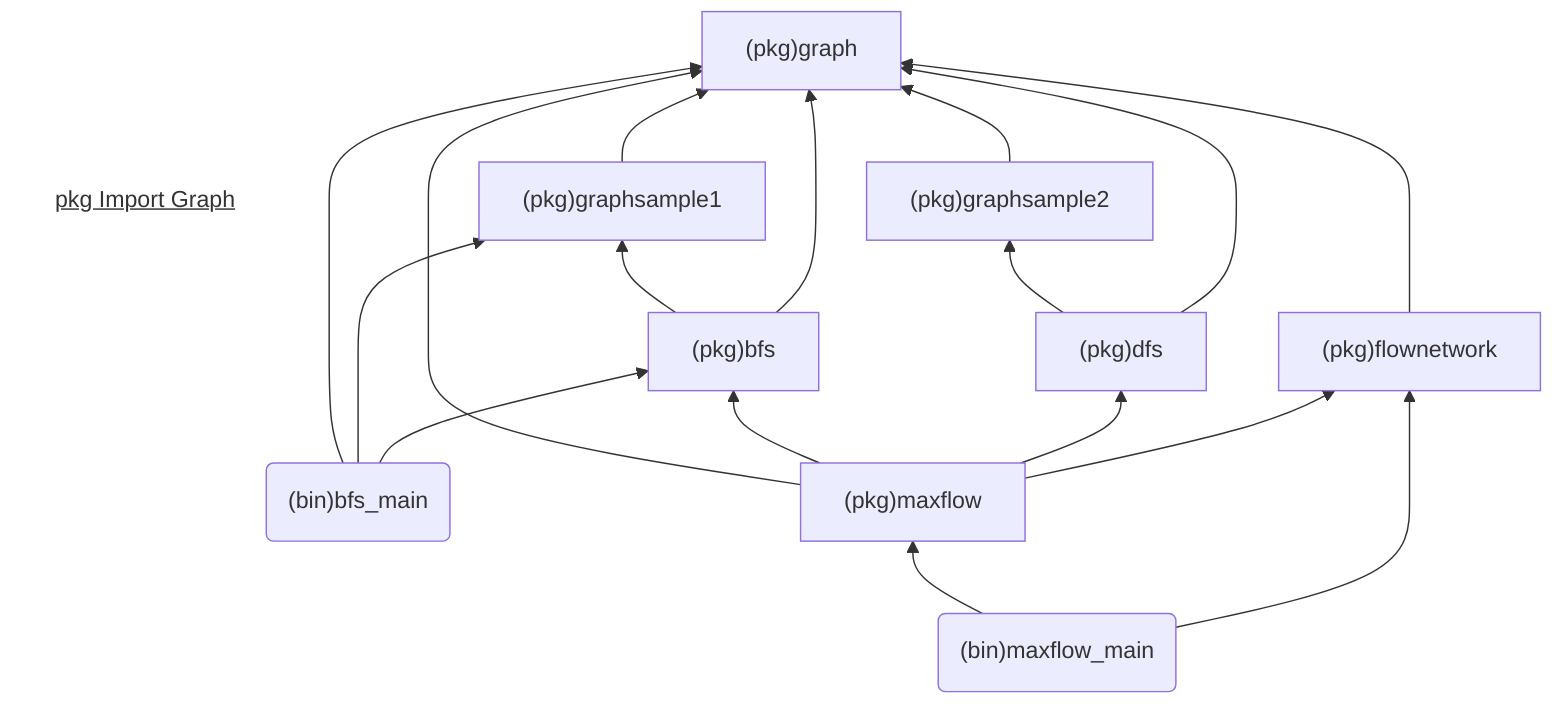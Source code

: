 %% Call below command to convert .mmd to .png
%%  Adjust -w or -H if necessary
%% mmdc -p puppeteer-config.json -i golang_pkg_import_graph.mmd -o golang_pkg_import_graph.mmd.png -w 960 -H 540

%%```mermaid

graph BT

Title[<u> pkg Import Graph</u>]
Title-->pkggraph
style Title fill:#FFF,stroke:#FFF
linkStyle 0 stroke:#FFF,stroke-width:0;

pkggraphsample1["(pkg)graphsample1"] --> pkggraph["(pkg)graph"]
pkggraphsample2["(pkg)graphsample2"] --> pkggraph["(pkg)graph"]

pkgbfs["(pkg)bfs"] --> pkggraph
pkgbfs --> pkggraphsample1

bfs_main("(bin)bfs_main") --> pkgbfs
bfs_main --> pkggraphsample1
bfs_main --> pkggraph

pkgdfs["(pkg)dfs"] --> pkggraph
pkgdfs --> pkggraphsample2

pkgflownetwork["(pkg)flownetwork"] --> pkggraph

pkgmaxflow["(pkg)maxflow"] --> pkgflownetwork
pkgmaxflow --> pkgdfs
pkgmaxflow --> pkgbfs
pkgmaxflow --> pkggraph


maxflow_main("(bin)maxflow_main") --> pkgflownetwork
maxflow_main("(bin)maxflow_main") --> pkgmaxflow

%%```